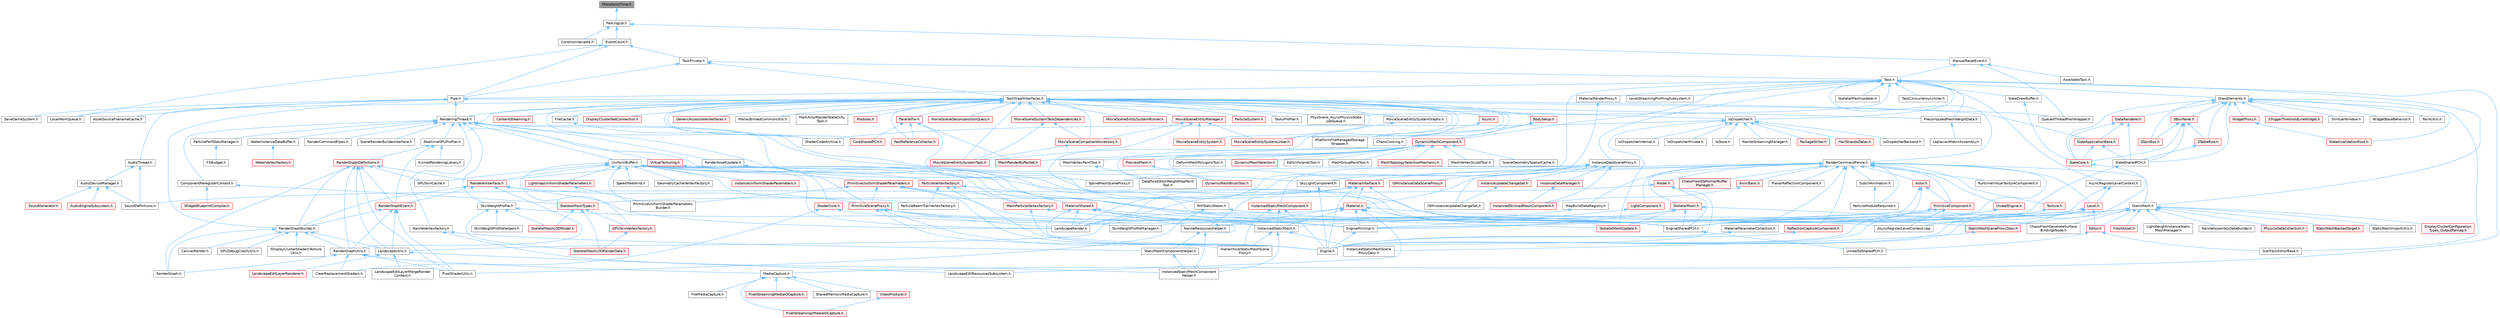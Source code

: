digraph "MonotonicTime.h"
{
 // INTERACTIVE_SVG=YES
 // LATEX_PDF_SIZE
  bgcolor="transparent";
  edge [fontname=Helvetica,fontsize=10,labelfontname=Helvetica,labelfontsize=10];
  node [fontname=Helvetica,fontsize=10,shape=box,height=0.2,width=0.4];
  Node1 [id="Node000001",label="MonotonicTime.h",height=0.2,width=0.4,color="gray40", fillcolor="grey60", style="filled", fontcolor="black",tooltip=" "];
  Node1 -> Node2 [id="edge1_Node000001_Node000002",dir="back",color="steelblue1",style="solid",tooltip=" "];
  Node2 [id="Node000002",label="ParkingLot.h",height=0.2,width=0.4,color="grey40", fillcolor="white", style="filled",URL="$da/d51/ParkingLot_8h.html",tooltip=" "];
  Node2 -> Node3 [id="edge2_Node000002_Node000003",dir="back",color="steelblue1",style="solid",tooltip=" "];
  Node3 [id="Node000003",label="ConditionVariable.h",height=0.2,width=0.4,color="grey40", fillcolor="white", style="filled",URL="$d0/dbd/ConditionVariable_8h.html",tooltip=" "];
  Node2 -> Node4 [id="edge3_Node000002_Node000004",dir="back",color="steelblue1",style="solid",tooltip=" "];
  Node4 [id="Node000004",label="EventCount.h",height=0.2,width=0.4,color="grey40", fillcolor="white", style="filled",URL="$d7/d68/EventCount_8h.html",tooltip=" "];
  Node4 -> Node5 [id="edge4_Node000004_Node000005",dir="back",color="steelblue1",style="solid",tooltip=" "];
  Node5 [id="Node000005",label="LocalWorkQueue.h",height=0.2,width=0.4,color="grey40", fillcolor="white", style="filled",URL="$d7/d67/LocalWorkQueue_8h.html",tooltip=" "];
  Node4 -> Node6 [id="edge5_Node000004_Node000006",dir="back",color="steelblue1",style="solid",tooltip=" "];
  Node6 [id="Node000006",label="Pipe.h",height=0.2,width=0.4,color="grey40", fillcolor="white", style="filled",URL="$d4/d5f/Pipe_8h.html",tooltip=" "];
  Node6 -> Node7 [id="edge6_Node000006_Node000007",dir="back",color="steelblue1",style="solid",tooltip=" "];
  Node7 [id="Node000007",label="AssetSourceFilenameCache.h",height=0.2,width=0.4,color="grey40", fillcolor="white", style="filled",URL="$dd/d16/AssetSourceFilenameCache_8h.html",tooltip=" "];
  Node6 -> Node8 [id="edge7_Node000006_Node000008",dir="back",color="steelblue1",style="solid",tooltip=" "];
  Node8 [id="Node000008",label="AudioThread.h",height=0.2,width=0.4,color="grey40", fillcolor="white", style="filled",URL="$de/de3/AudioThread_8h.html",tooltip=" "];
  Node8 -> Node9 [id="edge8_Node000008_Node000009",dir="back",color="steelblue1",style="solid",tooltip=" "];
  Node9 [id="Node000009",label="AudioDeviceManager.h",height=0.2,width=0.4,color="grey40", fillcolor="white", style="filled",URL="$d2/ded/AudioDeviceManager_8h.html",tooltip=" "];
  Node9 -> Node10 [id="edge9_Node000009_Node000010",dir="back",color="steelblue1",style="solid",tooltip=" "];
  Node10 [id="Node000010",label="AudioEngineSubsystem.h",height=0.2,width=0.4,color="red", fillcolor="#FFF0F0", style="filled",URL="$d7/d17/AudioEngineSubsystem_8h.html",tooltip=" "];
  Node9 -> Node12 [id="edge10_Node000009_Node000012",dir="back",color="steelblue1",style="solid",tooltip=" "];
  Node12 [id="Node000012",label="SoundDefinitions.h",height=0.2,width=0.4,color="grey40", fillcolor="white", style="filled",URL="$d4/da9/SoundDefinitions_8h.html",tooltip=" "];
  Node9 -> Node16 [id="edge11_Node000009_Node000016",dir="back",color="steelblue1",style="solid",tooltip=" "];
  Node16 [id="Node000016",label="SoundGenerator.h",height=0.2,width=0.4,color="red", fillcolor="#FFF0F0", style="filled",URL="$d5/d12/Source_2Runtime_2Engine_2Classes_2Sound_2SoundGenerator_8h.html",tooltip=" "];
  Node8 -> Node12 [id="edge12_Node000008_Node000012",dir="back",color="steelblue1",style="solid",tooltip=" "];
  Node6 -> Node19 [id="edge13_Node000006_Node000019",dir="back",color="steelblue1",style="solid",tooltip=" "];
  Node19 [id="Node000019",label="PhysScene_AsyncPhysicsState\lJobQueue.h",height=0.2,width=0.4,color="grey40", fillcolor="white", style="filled",URL="$d9/da4/PhysScene__AsyncPhysicsStateJobQueue_8h.html",tooltip=" "];
  Node6 -> Node20 [id="edge14_Node000006_Node000020",dir="back",color="steelblue1",style="solid",tooltip=" "];
  Node20 [id="Node000020",label="RenderGraphBuilder.h",height=0.2,width=0.4,color="grey40", fillcolor="white", style="filled",URL="$d4/d7b/RenderGraphBuilder_8h.html",tooltip=" "];
  Node20 -> Node21 [id="edge15_Node000020_Node000021",dir="back",color="steelblue1",style="solid",tooltip=" "];
  Node21 [id="Node000021",label="CanvasRender.h",height=0.2,width=0.4,color="grey40", fillcolor="white", style="filled",URL="$d8/d32/CanvasRender_8h.html",tooltip=" "];
  Node20 -> Node22 [id="edge16_Node000020_Node000022",dir="back",color="steelblue1",style="solid",tooltip=" "];
  Node22 [id="Node000022",label="GPUDebugCrashUtils.h",height=0.2,width=0.4,color="grey40", fillcolor="white", style="filled",URL="$d4/df2/GPUDebugCrashUtils_8h.html",tooltip=" "];
  Node20 -> Node23 [id="edge17_Node000020_Node000023",dir="back",color="steelblue1",style="solid",tooltip=" "];
  Node23 [id="Node000023",label="IDisplayClusterShadersTexture\lUtils.h",height=0.2,width=0.4,color="grey40", fillcolor="white", style="filled",URL="$d3/d83/IDisplayClusterShadersTextureUtils_8h.html",tooltip=" "];
  Node20 -> Node24 [id="edge18_Node000020_Node000024",dir="back",color="steelblue1",style="solid",tooltip=" "];
  Node24 [id="Node000024",label="LandscapeUtils.h",height=0.2,width=0.4,color="grey40", fillcolor="white", style="filled",URL="$d0/dc0/LandscapeUtils_8h.html",tooltip=" "];
  Node24 -> Node25 [id="edge19_Node000024_Node000025",dir="back",color="steelblue1",style="solid",tooltip=" "];
  Node25 [id="Node000025",label="LandscapeEditLayerMergeRender\lContext.h",height=0.2,width=0.4,color="grey40", fillcolor="white", style="filled",URL="$d1/d40/LandscapeEditLayerMergeRenderContext_8h.html",tooltip=" "];
  Node24 -> Node26 [id="edge20_Node000024_Node000026",dir="back",color="steelblue1",style="solid",tooltip=" "];
  Node26 [id="Node000026",label="LandscapeEditLayerRenderer.h",height=0.2,width=0.4,color="red", fillcolor="#FFF0F0", style="filled",URL="$d4/ddf/LandscapeEditLayerRenderer_8h.html",tooltip=" "];
  Node24 -> Node34 [id="edge21_Node000024_Node000034",dir="back",color="steelblue1",style="solid",tooltip=" "];
  Node34 [id="Node000034",label="LandscapeEditResourcesSubsystem.h",height=0.2,width=0.4,color="grey40", fillcolor="white", style="filled",URL="$db/d28/LandscapeEditResourcesSubsystem_8h.html",tooltip=" "];
  Node20 -> Node35 [id="edge22_Node000020_Node000035",dir="back",color="steelblue1",style="solid",tooltip=" "];
  Node35 [id="Node000035",label="RenderGraph.h",height=0.2,width=0.4,color="grey40", fillcolor="white", style="filled",URL="$d7/dd9/RenderGraph_8h.html",tooltip=" "];
  Node20 -> Node36 [id="edge23_Node000020_Node000036",dir="back",color="steelblue1",style="solid",tooltip=" "];
  Node36 [id="Node000036",label="RenderGraphUtils.h",height=0.2,width=0.4,color="grey40", fillcolor="white", style="filled",URL="$d6/d45/RenderGraphUtils_8h.html",tooltip=" "];
  Node36 -> Node37 [id="edge24_Node000036_Node000037",dir="back",color="steelblue1",style="solid",tooltip=" "];
  Node37 [id="Node000037",label="ClearReplacementShaders.h",height=0.2,width=0.4,color="grey40", fillcolor="white", style="filled",URL="$d9/d4e/ClearReplacementShaders_8h.html",tooltip=" "];
  Node36 -> Node38 [id="edge25_Node000036_Node000038",dir="back",color="steelblue1",style="solid",tooltip=" "];
  Node38 [id="Node000038",label="MediaCapture.h",height=0.2,width=0.4,color="grey40", fillcolor="white", style="filled",URL="$d2/d9c/MediaCapture_8h.html",tooltip=" "];
  Node38 -> Node39 [id="edge26_Node000038_Node000039",dir="back",color="steelblue1",style="solid",tooltip=" "];
  Node39 [id="Node000039",label="FileMediaCapture.h",height=0.2,width=0.4,color="grey40", fillcolor="white", style="filled",URL="$da/d0b/FileMediaCapture_8h.html",tooltip=" "];
  Node38 -> Node40 [id="edge27_Node000038_Node000040",dir="back",color="steelblue1",style="solid",tooltip=" "];
  Node40 [id="Node000040",label="PixelStreaming2MediaIOCapture.h",height=0.2,width=0.4,color="red", fillcolor="#FFF0F0", style="filled",URL="$d3/d67/PixelStreaming2MediaIOCapture_8h.html",tooltip=" "];
  Node38 -> Node42 [id="edge28_Node000038_Node000042",dir="back",color="steelblue1",style="solid",tooltip=" "];
  Node42 [id="Node000042",label="PixelStreamingMediaIOCapture.h",height=0.2,width=0.4,color="red", fillcolor="#FFF0F0", style="filled",URL="$df/dfa/PixelStreamingMediaIOCapture_8h.html",tooltip=" "];
  Node38 -> Node44 [id="edge29_Node000038_Node000044",dir="back",color="steelblue1",style="solid",tooltip=" "];
  Node44 [id="Node000044",label="SharedMemoryMediaCapture.h",height=0.2,width=0.4,color="grey40", fillcolor="white", style="filled",URL="$d7/d60/SharedMemoryMediaCapture_8h.html",tooltip=" "];
  Node38 -> Node45 [id="edge30_Node000038_Node000045",dir="back",color="steelblue1",style="solid",tooltip=" "];
  Node45 [id="Node000045",label="VideoProducer.h",height=0.2,width=0.4,color="red", fillcolor="#FFF0F0", style="filled",URL="$da/d79/VideoProducer_8h.html",tooltip=" "];
  Node45 -> Node40 [id="edge31_Node000045_Node000040",dir="back",color="steelblue1",style="solid",tooltip=" "];
  Node36 -> Node57 [id="edge32_Node000036_Node000057",dir="back",color="steelblue1",style="solid",tooltip=" "];
  Node57 [id="Node000057",label="PixelShaderUtils.h",height=0.2,width=0.4,color="grey40", fillcolor="white", style="filled",URL="$d1/dc7/PixelShaderUtils_8h.html",tooltip=" "];
  Node36 -> Node35 [id="edge33_Node000036_Node000035",dir="back",color="steelblue1",style="solid",tooltip=" "];
  Node6 -> Node58 [id="edge34_Node000006_Node000058",dir="back",color="steelblue1",style="solid",tooltip=" "];
  Node58 [id="Node000058",label="RenderingThread.h",height=0.2,width=0.4,color="grey40", fillcolor="white", style="filled",URL="$dc/df7/RenderingThread_8h.html",tooltip=" "];
  Node58 -> Node59 [id="edge35_Node000058_Node000059",dir="back",color="steelblue1",style="solid",tooltip=" "];
  Node59 [id="Node000059",label="ComponentReregisterContext.h",height=0.2,width=0.4,color="grey40", fillcolor="white", style="filled",URL="$de/d6e/ComponentReregisterContext_8h.html",tooltip=" "];
  Node59 -> Node60 [id="edge36_Node000059_Node000060",dir="back",color="steelblue1",style="solid",tooltip=" "];
  Node60 [id="Node000060",label="SkeletalMeshTypes.h",height=0.2,width=0.4,color="red", fillcolor="#FFF0F0", style="filled",URL="$d5/d0c/SkeletalMeshTypes_8h.html",tooltip=" "];
  Node60 -> Node61 [id="edge37_Node000060_Node000061",dir="back",color="steelblue1",style="solid",tooltip=" "];
  Node61 [id="Node000061",label="GPUSkinVertexFactory.h",height=0.2,width=0.4,color="red", fillcolor="#FFF0F0", style="filled",URL="$db/dcc/GPUSkinVertexFactory_8h.html",tooltip=" "];
  Node61 -> Node64 [id="edge38_Node000061_Node000064",dir="back",color="steelblue1",style="solid",tooltip=" "];
  Node64 [id="Node000064",label="SkeletalMeshLODRenderData.h",height=0.2,width=0.4,color="red", fillcolor="#FFF0F0", style="filled",URL="$d0/d5a/SkeletalMeshLODRenderData_8h.html",tooltip=" "];
  Node60 -> Node79 [id="edge39_Node000060_Node000079",dir="back",color="steelblue1",style="solid",tooltip=" "];
  Node79 [id="Node000079",label="SkeletalMeshLODModel.h",height=0.2,width=0.4,color="red", fillcolor="#FFF0F0", style="filled",URL="$d2/d34/SkeletalMeshLODModel_8h.html",tooltip=" "];
  Node60 -> Node64 [id="edge40_Node000060_Node000064",dir="back",color="steelblue1",style="solid",tooltip=" "];
  Node59 -> Node102 [id="edge41_Node000059_Node000102",dir="back",color="steelblue1",style="solid",tooltip=" "];
  Node102 [id="Node000102",label="WidgetBlueprintCompiler.h",height=0.2,width=0.4,color="red", fillcolor="#FFF0F0", style="filled",URL="$d9/d6b/WidgetBlueprintCompiler_8h.html",tooltip=" "];
  Node58 -> Node105 [id="edge42_Node000058_Node000105",dir="back",color="steelblue1",style="solid",tooltip=" "];
  Node105 [id="Node000105",label="EngineSharedPCH.h",height=0.2,width=0.4,color="grey40", fillcolor="white", style="filled",URL="$dc/dbb/EngineSharedPCH_8h.html",tooltip=" "];
  Node105 -> Node106 [id="edge43_Node000105_Node000106",dir="back",color="steelblue1",style="solid",tooltip=" "];
  Node106 [id="Node000106",label="UnrealEdSharedPCH.h",height=0.2,width=0.4,color="grey40", fillcolor="white", style="filled",URL="$d1/de6/UnrealEdSharedPCH_8h.html",tooltip=" "];
  Node58 -> Node107 [id="edge44_Node000058_Node000107",dir="back",color="steelblue1",style="solid",tooltip=" "];
  Node107 [id="Node000107",label="InstancedStaticMesh.h",height=0.2,width=0.4,color="grey40", fillcolor="white", style="filled",URL="$dd/d89/InstancedStaticMesh_8h.html",tooltip=" "];
  Node107 -> Node108 [id="edge45_Node000107_Node000108",dir="back",color="steelblue1",style="solid",tooltip=" "];
  Node108 [id="Node000108",label="HierarchicalStaticMeshScene\lProxy.h",height=0.2,width=0.4,color="grey40", fillcolor="white", style="filled",URL="$d3/d4d/HierarchicalStaticMeshSceneProxy_8h.html",tooltip=" "];
  Node107 -> Node86 [id="edge46_Node000107_Node000086",dir="back",color="steelblue1",style="solid",tooltip=" "];
  Node86 [id="Node000086",label="InstancedStaticMeshComponent\lHelper.h",height=0.2,width=0.4,color="grey40", fillcolor="white", style="filled",URL="$dc/dc7/InstancedStaticMeshComponentHelper_8h.html",tooltip=" "];
  Node107 -> Node91 [id="edge47_Node000107_Node000091",dir="back",color="steelblue1",style="solid",tooltip=" "];
  Node91 [id="Node000091",label="InstancedStaticMeshScene\lProxyDesc.h",height=0.2,width=0.4,color="grey40", fillcolor="white", style="filled",URL="$db/dcf/InstancedStaticMeshSceneProxyDesc_8h.html",tooltip=" "];
  Node58 -> Node109 [id="edge48_Node000058_Node000109",dir="back",color="steelblue1",style="solid",tooltip=" "];
  Node109 [id="Node000109",label="NaniteVertexFactory.h",height=0.2,width=0.4,color="grey40", fillcolor="white", style="filled",URL="$dd/df7/NaniteVertexFactory_8h.html",tooltip=" "];
  Node109 -> Node86 [id="edge49_Node000109_Node000086",dir="back",color="steelblue1",style="solid",tooltip=" "];
  Node109 -> Node87 [id="edge50_Node000109_Node000087",dir="back",color="steelblue1",style="solid",tooltip=" "];
  Node87 [id="Node000087",label="StaticMeshComponentHelper.h",height=0.2,width=0.4,color="grey40", fillcolor="white", style="filled",URL="$dc/dc1/StaticMeshComponentHelper_8h.html",tooltip=" "];
  Node87 -> Node86 [id="edge51_Node000087_Node000086",dir="back",color="steelblue1",style="solid",tooltip=" "];
  Node58 -> Node110 [id="edge52_Node000058_Node000110",dir="back",color="steelblue1",style="solid",tooltip=" "];
  Node110 [id="Node000110",label="ParticlePerfStatsManager.h",height=0.2,width=0.4,color="grey40", fillcolor="white", style="filled",URL="$dd/db3/ParticlePerfStatsManager_8h.html",tooltip=" "];
  Node110 -> Node111 [id="edge53_Node000110_Node000111",dir="back",color="steelblue1",style="solid",tooltip=" "];
  Node111 [id="Node000111",label="FXBudget.h",height=0.2,width=0.4,color="grey40", fillcolor="white", style="filled",URL="$dc/d8d/FXBudget_8h.html",tooltip=" "];
  Node58 -> Node112 [id="edge54_Node000058_Node000112",dir="back",color="steelblue1",style="solid",tooltip=" "];
  Node112 [id="Node000112",label="RealtimeGPUProfiler.h",height=0.2,width=0.4,color="grey40", fillcolor="white", style="filled",URL="$d7/def/RealtimeGPUProfiler_8h.html",tooltip=" "];
  Node112 -> Node113 [id="edge55_Node000112_Node000113",dir="back",color="steelblue1",style="solid",tooltip=" "];
  Node113 [id="Node000113",label="KismetRenderingLibrary.h",height=0.2,width=0.4,color="grey40", fillcolor="white", style="filled",URL="$dc/d9a/KismetRenderingLibrary_8h.html",tooltip=" "];
  Node112 -> Node114 [id="edge56_Node000112_Node000114",dir="back",color="steelblue1",style="solid",tooltip=" "];
  Node114 [id="Node000114",label="RenderGraphDefinitions.h",height=0.2,width=0.4,color="red", fillcolor="#FFF0F0", style="filled",URL="$df/d67/RenderGraphDefinitions_8h.html",tooltip=" "];
  Node114 -> Node116 [id="edge57_Node000114_Node000116",dir="back",color="steelblue1",style="solid",tooltip=" "];
  Node116 [id="Node000116",label="GPUSkinCache.h",height=0.2,width=0.4,color="grey40", fillcolor="white", style="filled",URL="$d0/d2d/GPUSkinCache_8h.html",tooltip=" "];
  Node114 -> Node24 [id="edge58_Node000114_Node000024",dir="back",color="steelblue1",style="solid",tooltip=" "];
  Node114 -> Node57 [id="edge59_Node000114_Node000057",dir="back",color="steelblue1",style="solid",tooltip=" "];
  Node114 -> Node35 [id="edge60_Node000114_Node000035",dir="back",color="steelblue1",style="solid",tooltip=" "];
  Node114 -> Node20 [id="edge61_Node000114_Node000020",dir="back",color="steelblue1",style="solid",tooltip=" "];
  Node114 -> Node122 [id="edge62_Node000114_Node000122",dir="back",color="steelblue1",style="solid",tooltip=" "];
  Node122 [id="Node000122",label="RenderGraphEvent.h",height=0.2,width=0.4,color="red", fillcolor="#FFF0F0", style="filled",URL="$db/dbb/RenderGraphEvent_8h.html",tooltip=" "];
  Node122 -> Node24 [id="edge63_Node000122_Node000024",dir="back",color="steelblue1",style="solid",tooltip=" "];
  Node122 -> Node57 [id="edge64_Node000122_Node000057",dir="back",color="steelblue1",style="solid",tooltip=" "];
  Node122 -> Node20 [id="edge65_Node000122_Node000020",dir="back",color="steelblue1",style="solid",tooltip=" "];
  Node122 -> Node36 [id="edge66_Node000122_Node000036",dir="back",color="steelblue1",style="solid",tooltip=" "];
  Node114 -> Node36 [id="edge67_Node000114_Node000036",dir="back",color="steelblue1",style="solid",tooltip=" "];
  Node114 -> Node157 [id="edge68_Node000114_Node000157",dir="back",color="steelblue1",style="solid",tooltip=" "];
  Node157 [id="Node000157",label="RendererInterface.h",height=0.2,width=0.4,color="red", fillcolor="#FFF0F0", style="filled",URL="$d1/db7/RendererInterface_8h.html",tooltip=" "];
  Node157 -> Node159 [id="edge69_Node000157_Node000159",dir="back",color="steelblue1",style="solid",tooltip=" "];
  Node159 [id="Node000159",label="LandscapeRender.h",height=0.2,width=0.4,color="grey40", fillcolor="white", style="filled",URL="$df/d67/LandscapeRender_8h.html",tooltip=" "];
  Node157 -> Node286 [id="edge70_Node000157_Node000286",dir="back",color="steelblue1",style="solid",tooltip=" "];
  Node286 [id="Node000286",label="PrimitiveSceneProxy.h",height=0.2,width=0.4,color="red", fillcolor="#FFF0F0", style="filled",URL="$dc/d1e/PrimitiveSceneProxy_8h.html",tooltip=" "];
  Node286 -> Node184 [id="edge71_Node000286_Node000184",dir="back",color="steelblue1",style="solid",tooltip=" "];
  Node184 [id="Node000184",label="Engine.h",height=0.2,width=0.4,color="grey40", fillcolor="white", style="filled",URL="$d1/d34/Public_2Engine_8h.html",tooltip=" "];
  Node286 -> Node185 [id="edge72_Node000286_Node000185",dir="back",color="steelblue1",style="solid",tooltip=" "];
  Node185 [id="Node000185",label="EngineMinimal.h",height=0.2,width=0.4,color="grey40", fillcolor="white", style="filled",URL="$d0/d2c/EngineMinimal_8h.html",tooltip=" "];
  Node185 -> Node184 [id="edge73_Node000185_Node000184",dir="back",color="steelblue1",style="solid",tooltip=" "];
  Node286 -> Node105 [id="edge74_Node000286_Node000105",dir="back",color="steelblue1",style="solid",tooltip=" "];
  Node286 -> Node108 [id="edge75_Node000286_Node000108",dir="back",color="steelblue1",style="solid",tooltip=" "];
  Node286 -> Node159 [id="edge76_Node000286_Node000159",dir="back",color="steelblue1",style="solid",tooltip=" "];
  Node157 -> Node20 [id="edge77_Node000157_Node000020",dir="back",color="steelblue1",style="solid",tooltip=" "];
  Node157 -> Node122 [id="edge78_Node000157_Node000122",dir="back",color="steelblue1",style="solid",tooltip=" "];
  Node157 -> Node36 [id="edge79_Node000157_Node000036",dir="back",color="steelblue1",style="solid",tooltip=" "];
  Node112 -> Node122 [id="edge80_Node000112_Node000122",dir="back",color="steelblue1",style="solid",tooltip=" "];
  Node58 -> Node377 [id="edge81_Node000058_Node000377",dir="back",color="steelblue1",style="solid",tooltip=" "];
  Node377 [id="Node000377",label="RenderAssetUpdate.h",height=0.2,width=0.4,color="grey40", fillcolor="white", style="filled",URL="$df/da4/RenderAssetUpdate_8h.html",tooltip=" "];
  Node377 -> Node77 [id="edge82_Node000377_Node000077",dir="back",color="steelblue1",style="solid",tooltip=" "];
  Node77 [id="Node000077",label="SkeletalMeshUpdate.h",height=0.2,width=0.4,color="red", fillcolor="#FFF0F0", style="filled",URL="$df/d79/SkeletalMeshUpdate_8h.html",tooltip=" "];
  Node58 -> Node378 [id="edge83_Node000058_Node000378",dir="back",color="steelblue1",style="solid",tooltip=" "];
  Node378 [id="Node000378",label="RenderCommandPipes.h",height=0.2,width=0.4,color="grey40", fillcolor="white", style="filled",URL="$dc/d3f/RenderCommandPipes_8h.html",tooltip=" "];
  Node58 -> Node379 [id="edge84_Node000058_Node000379",dir="back",color="steelblue1",style="solid",tooltip=" "];
  Node379 [id="Node000379",label="SceneRenderBuilderInterface.h",height=0.2,width=0.4,color="grey40", fillcolor="white", style="filled",URL="$d9/de2/SceneRenderBuilderInterface_8h.html",tooltip=" "];
  Node58 -> Node78 [id="edge85_Node000058_Node000078",dir="back",color="steelblue1",style="solid",tooltip=" "];
  Node78 [id="Node000078",label="SkinWeightProfile.h",height=0.2,width=0.4,color="grey40", fillcolor="white", style="filled",URL="$d9/d1f/SkinWeightProfile_8h.html",tooltip=" "];
  Node78 -> Node79 [id="edge86_Node000078_Node000079",dir="back",color="steelblue1",style="solid",tooltip=" "];
  Node78 -> Node64 [id="edge87_Node000078_Node000064",dir="back",color="steelblue1",style="solid",tooltip=" "];
  Node78 -> Node81 [id="edge88_Node000078_Node000081",dir="back",color="steelblue1",style="solid",tooltip=" "];
  Node81 [id="Node000081",label="SkinWeightProfileHelpers.h",height=0.2,width=0.4,color="grey40", fillcolor="white", style="filled",URL="$d4/d53/SkinWeightProfileHelpers_8h.html",tooltip=" "];
  Node78 -> Node82 [id="edge89_Node000078_Node000082",dir="back",color="steelblue1",style="solid",tooltip=" "];
  Node82 [id="Node000082",label="SkinWeightProfileManager.h",height=0.2,width=0.4,color="grey40", fillcolor="white", style="filled",URL="$d4/d83/SkinWeightProfileManager_8h.html",tooltip=" "];
  Node58 -> Node380 [id="edge90_Node000058_Node000380",dir="back",color="steelblue1",style="solid",tooltip=" "];
  Node380 [id="Node000380",label="SkyLightComponent.h",height=0.2,width=0.4,color="grey40", fillcolor="white", style="filled",URL="$d2/de1/SkyLightComponent_8h.html",tooltip=" "];
  Node380 -> Node184 [id="edge91_Node000380_Node000184",dir="back",color="steelblue1",style="solid",tooltip=" "];
  Node58 -> Node88 [id="edge92_Node000058_Node000088",dir="back",color="steelblue1",style="solid",tooltip=" "];
  Node88 [id="Node000088",label="SplineMeshSceneProxy.h",height=0.2,width=0.4,color="grey40", fillcolor="white", style="filled",URL="$dd/dcb/SplineMeshSceneProxy_8h.html",tooltip=" "];
  Node58 -> Node381 [id="edge93_Node000058_Node000381",dir="back",color="steelblue1",style="solid",tooltip=" "];
  Node381 [id="Node000381",label="UniformBuffer.h",height=0.2,width=0.4,color="grey40", fillcolor="white", style="filled",URL="$de/d78/UniformBuffer_8h.html",tooltip=" "];
  Node381 -> Node105 [id="edge94_Node000381_Node000105",dir="back",color="steelblue1",style="solid",tooltip=" "];
  Node381 -> Node116 [id="edge95_Node000381_Node000116",dir="back",color="steelblue1",style="solid",tooltip=" "];
  Node381 -> Node61 [id="edge96_Node000381_Node000061",dir="back",color="steelblue1",style="solid",tooltip=" "];
  Node381 -> Node382 [id="edge97_Node000381_Node000382",dir="back",color="steelblue1",style="solid",tooltip=" "];
  Node382 [id="Node000382",label="GeometryCacheVertexFactory.h",height=0.2,width=0.4,color="grey40", fillcolor="white", style="filled",URL="$d2/d40/GeometryCacheVertexFactory_8h.html",tooltip=" "];
  Node381 -> Node383 [id="edge98_Node000381_Node000383",dir="back",color="steelblue1",style="solid",tooltip=" "];
  Node383 [id="Node000383",label="InstanceUniformShaderParameters.h",height=0.2,width=0.4,color="red", fillcolor="#FFF0F0", style="filled",URL="$dc/df6/InstanceUniformShaderParameters_8h.html",tooltip=" "];
  Node381 -> Node159 [id="edge99_Node000381_Node000159",dir="back",color="steelblue1",style="solid",tooltip=" "];
  Node381 -> Node385 [id="edge100_Node000381_Node000385",dir="back",color="steelblue1",style="solid",tooltip=" "];
  Node385 [id="Node000385",label="LightmapUniformShaderParameters.h",height=0.2,width=0.4,color="red", fillcolor="#FFF0F0", style="filled",URL="$d0/d17/LightmapUniformShaderParameters_8h.html",tooltip=" "];
  Node385 -> Node386 [id="edge101_Node000385_Node000386",dir="back",color="steelblue1",style="solid",tooltip=" "];
  Node386 [id="Node000386",label="PrimitiveUniformShaderParameters\lBuilder.h",height=0.2,width=0.4,color="grey40", fillcolor="white", style="filled",URL="$dd/d96/PrimitiveUniformShaderParametersBuilder_8h.html",tooltip=" "];
  Node381 -> Node387 [id="edge102_Node000381_Node000387",dir="back",color="steelblue1",style="solid",tooltip=" "];
  Node387 [id="Node000387",label="MaterialShared.h",height=0.2,width=0.4,color="red", fillcolor="#FFF0F0", style="filled",URL="$d7/d0b/MaterialShared_8h.html",tooltip=" "];
  Node387 -> Node184 [id="edge103_Node000387_Node000184",dir="back",color="steelblue1",style="solid",tooltip=" "];
  Node387 -> Node185 [id="edge104_Node000387_Node000185",dir="back",color="steelblue1",style="solid",tooltip=" "];
  Node387 -> Node105 [id="edge105_Node000387_Node000105",dir="back",color="steelblue1",style="solid",tooltip=" "];
  Node387 -> Node107 [id="edge106_Node000387_Node000107",dir="back",color="steelblue1",style="solid",tooltip=" "];
  Node387 -> Node159 [id="edge107_Node000387_Node000159",dir="back",color="steelblue1",style="solid",tooltip=" "];
  Node387 -> Node85 [id="edge108_Node000387_Node000085",dir="back",color="steelblue1",style="solid",tooltip=" "];
  Node85 [id="Node000085",label="NaniteResourcesHelper.h",height=0.2,width=0.4,color="grey40", fillcolor="white", style="filled",URL="$dc/d48/NaniteResourcesHelper_8h.html",tooltip=" "];
  Node85 -> Node86 [id="edge109_Node000085_Node000086",dir="back",color="steelblue1",style="solid",tooltip=" "];
  Node85 -> Node85 [id="edge110_Node000085_Node000085",dir="back",color="steelblue1",style="solid",tooltip=" "];
  Node85 -> Node87 [id="edge111_Node000085_Node000087",dir="back",color="steelblue1",style="solid",tooltip=" "];
  Node381 -> Node191 [id="edge112_Node000381_Node000191",dir="back",color="steelblue1",style="solid",tooltip=" "];
  Node191 [id="Node000191",label="MeshParticleVertexFactory.h",height=0.2,width=0.4,color="red", fillcolor="#FFF0F0", style="filled",URL="$d5/d83/MeshParticleVertexFactory_8h.html",tooltip=" "];
  Node191 -> Node184 [id="edge113_Node000191_Node000184",dir="back",color="steelblue1",style="solid",tooltip=" "];
  Node191 -> Node185 [id="edge114_Node000191_Node000185",dir="back",color="steelblue1",style="solid",tooltip=" "];
  Node381 -> Node395 [id="edge115_Node000381_Node000395",dir="back",color="steelblue1",style="solid",tooltip=" "];
  Node395 [id="Node000395",label="ParticleBeamTrailVertexFactory.h",height=0.2,width=0.4,color="grey40", fillcolor="white", style="filled",URL="$d1/d6b/ParticleBeamTrailVertexFactory_8h.html",tooltip=" "];
  Node381 -> Node396 [id="edge116_Node000381_Node000396",dir="back",color="steelblue1",style="solid",tooltip=" "];
  Node396 [id="Node000396",label="ParticleVertexFactory.h",height=0.2,width=0.4,color="red", fillcolor="#FFF0F0", style="filled",URL="$dc/de2/ParticleVertexFactory_8h.html",tooltip=" "];
  Node396 -> Node184 [id="edge117_Node000396_Node000184",dir="back",color="steelblue1",style="solid",tooltip=" "];
  Node396 -> Node185 [id="edge118_Node000396_Node000185",dir="back",color="steelblue1",style="solid",tooltip=" "];
  Node396 -> Node191 [id="edge119_Node000396_Node000191",dir="back",color="steelblue1",style="solid",tooltip=" "];
  Node396 -> Node395 [id="edge120_Node000396_Node000395",dir="back",color="steelblue1",style="solid",tooltip=" "];
  Node381 -> Node286 [id="edge121_Node000381_Node000286",dir="back",color="steelblue1",style="solid",tooltip=" "];
  Node381 -> Node518 [id="edge122_Node000381_Node000518",dir="back",color="steelblue1",style="solid",tooltip=" "];
  Node518 [id="Node000518",label="PrimitiveUniformShaderParameters.h",height=0.2,width=0.4,color="red", fillcolor="#FFF0F0", style="filled",URL="$d9/d46/PrimitiveUniformShaderParameters_8h.html",tooltip=" "];
  Node518 -> Node184 [id="edge123_Node000518_Node000184",dir="back",color="steelblue1",style="solid",tooltip=" "];
  Node518 -> Node185 [id="edge124_Node000518_Node000185",dir="back",color="steelblue1",style="solid",tooltip=" "];
  Node518 -> Node105 [id="edge125_Node000518_Node000105",dir="back",color="steelblue1",style="solid",tooltip=" "];
  Node518 -> Node286 [id="edge126_Node000518_Node000286",dir="back",color="steelblue1",style="solid",tooltip=" "];
  Node518 -> Node386 [id="edge127_Node000518_Node000386",dir="back",color="steelblue1",style="solid",tooltip=" "];
  Node381 -> Node386 [id="edge128_Node000381_Node000386",dir="back",color="steelblue1",style="solid",tooltip=" "];
  Node381 -> Node157 [id="edge129_Node000381_Node000157",dir="back",color="steelblue1",style="solid",tooltip=" "];
  Node381 -> Node519 [id="edge130_Node000381_Node000519",dir="back",color="steelblue1",style="solid",tooltip=" "];
  Node519 [id="Node000519",label="ShaderCore.h",height=0.2,width=0.4,color="red", fillcolor="#FFF0F0", style="filled",URL="$d2/dc9/ShaderCore_8h.html",tooltip=" "];
  Node519 -> Node37 [id="edge131_Node000519_Node000037",dir="back",color="steelblue1",style="solid",tooltip=" "];
  Node519 -> Node105 [id="edge132_Node000519_Node000105",dir="back",color="steelblue1",style="solid",tooltip=" "];
  Node381 -> Node740 [id="edge133_Node000381_Node000740",dir="back",color="steelblue1",style="solid",tooltip=" "];
  Node740 [id="Node000740",label="SpeedTreeWind.h",height=0.2,width=0.4,color="grey40", fillcolor="white", style="filled",URL="$d3/d40/SpeedTreeWind_8h.html",tooltip=" "];
  Node58 -> Node741 [id="edge134_Node000058_Node000741",dir="back",color="steelblue1",style="solid",tooltip=" "];
  Node741 [id="Node000741",label="WaterInstanceDataBuffer.h",height=0.2,width=0.4,color="grey40", fillcolor="white", style="filled",URL="$d5/d79/WaterInstanceDataBuffer_8h.html",tooltip=" "];
  Node741 -> Node732 [id="edge135_Node000741_Node000732",dir="back",color="steelblue1",style="solid",tooltip=" "];
  Node732 [id="Node000732",label="WaterVertexFactory.h",height=0.2,width=0.4,color="red", fillcolor="#FFF0F0", style="filled",URL="$da/da0/WaterVertexFactory_8h.html",tooltip=" "];
  Node6 -> Node742 [id="edge136_Node000006_Node000742",dir="back",color="steelblue1",style="solid",tooltip=" "];
  Node742 [id="Node000742",label="SaveGameSystem.h",height=0.2,width=0.4,color="grey40", fillcolor="white", style="filled",URL="$d7/d1f/SaveGameSystem_8h.html",tooltip=" "];
  Node4 -> Node743 [id="edge137_Node000004_Node000743",dir="back",color="steelblue1",style="solid",tooltip=" "];
  Node743 [id="Node000743",label="TaskPrivate.h",height=0.2,width=0.4,color="grey40", fillcolor="white", style="filled",URL="$d0/d89/TaskPrivate_8h.html",tooltip=" "];
  Node743 -> Node6 [id="edge138_Node000743_Node000006",dir="back",color="steelblue1",style="solid",tooltip=" "];
  Node743 -> Node744 [id="edge139_Node000743_Node000744",dir="back",color="steelblue1",style="solid",tooltip=" "];
  Node744 [id="Node000744",label="Task.h",height=0.2,width=0.4,color="grey40", fillcolor="white", style="filled",URL="$db/d0e/Tasks_2Task_8h.html",tooltip=" "];
  Node744 -> Node745 [id="edge140_Node000744_Node000745",dir="back",color="steelblue1",style="solid",tooltip=" "];
  Node745 [id="Node000745",label="AsyncRegisterLevelContext.h",height=0.2,width=0.4,color="grey40", fillcolor="white", style="filled",URL="$dd/d0c/AsyncRegisterLevelContext_8h.html",tooltip=" "];
  Node745 -> Node746 [id="edge141_Node000745_Node000746",dir="back",color="steelblue1",style="solid",tooltip=" "];
  Node746 [id="Node000746",label="AsyncRegisterLevelContext.cpp",height=0.2,width=0.4,color="grey40", fillcolor="white", style="filled",URL="$da/df8/AsyncRegisterLevelContext_8cpp.html",tooltip=" "];
  Node745 -> Node747 [id="edge142_Node000745_Node000747",dir="back",color="steelblue1",style="solid",tooltip=" "];
  Node747 [id="Node000747",label="Level.h",height=0.2,width=0.4,color="red", fillcolor="#FFF0F0", style="filled",URL="$d9/da2/Level_8h.html",tooltip=" "];
  Node747 -> Node746 [id="edge143_Node000747_Node000746",dir="back",color="steelblue1",style="solid",tooltip=" "];
  Node747 -> Node748 [id="edge144_Node000747_Node000748",dir="back",color="steelblue1",style="solid",tooltip=" "];
  Node748 [id="Node000748",label="Editor.h",height=0.2,width=0.4,color="red", fillcolor="#FFF0F0", style="filled",URL="$de/d6e/Editor_8h.html",tooltip=" "];
  Node748 -> Node891 [id="edge145_Node000748_Node000891",dir="back",color="steelblue1",style="solid",tooltip=" "];
  Node891 [id="Node000891",label="SubTrackEditorBase.h",height=0.2,width=0.4,color="grey40", fillcolor="white", style="filled",URL="$db/d33/SubTrackEditorBase_8h.html",tooltip=" "];
  Node748 -> Node106 [id="edge146_Node000748_Node000106",dir="back",color="steelblue1",style="solid",tooltip=" "];
  Node747 -> Node184 [id="edge147_Node000747_Node000184",dir="back",color="steelblue1",style="solid",tooltip=" "];
  Node747 -> Node105 [id="edge148_Node000747_Node000105",dir="back",color="steelblue1",style="solid",tooltip=" "];
  Node744 -> Node963 [id="edge149_Node000744_Node000963",dir="back",color="steelblue1",style="solid",tooltip=" "];
  Node963 [id="Node000963",label="DrawElements.h",height=0.2,width=0.4,color="grey40", fillcolor="white", style="filled",URL="$d8/d4c/DrawElements_8h.html",tooltip=" "];
  Node963 -> Node964 [id="edge150_Node000963_Node000964",dir="back",color="steelblue1",style="solid",tooltip=" "];
  Node964 [id="Node000964",label="PaintUtils.h",height=0.2,width=0.4,color="grey40", fillcolor="white", style="filled",URL="$d9/da6/PaintUtils_8h.html",tooltip=" "];
  Node963 -> Node965 [id="edge151_Node000963_Node000965",dir="back",color="steelblue1",style="solid",tooltip=" "];
  Node965 [id="Node000965",label="SBoxPanel.h",height=0.2,width=0.4,color="red", fillcolor="#FFF0F0", style="filled",URL="$d8/de6/SBoxPanel_8h.html",tooltip=" "];
  Node965 -> Node1114 [id="edge152_Node000965_Node001114",dir="back",color="steelblue1",style="solid",tooltip=" "];
  Node1114 [id="Node001114",label="SSpinBox.h",height=0.2,width=0.4,color="red", fillcolor="#FFF0F0", style="filled",URL="$d5/da5/SSpinBox_8h.html",tooltip=" "];
  Node965 -> Node1116 [id="edge153_Node000965_Node001116",dir="back",color="steelblue1",style="solid",tooltip=" "];
  Node1116 [id="Node001116",label="STableRow.h",height=0.2,width=0.4,color="red", fillcolor="#FFF0F0", style="filled",URL="$d8/d43/STableRow_8h.html",tooltip=" "];
  Node1116 -> Node1060 [id="edge154_Node001116_Node001060",dir="back",color="steelblue1",style="solid",tooltip=" "];
  Node1060 [id="Node001060",label="SlateSharedPCH.h",height=0.2,width=0.4,color="grey40", fillcolor="white", style="filled",URL="$d1/dfc/SlateSharedPCH_8h.html",tooltip=" "];
  Node1060 -> Node105 [id="edge155_Node001060_Node000105",dir="back",color="steelblue1",style="solid",tooltip=" "];
  Node965 -> Node1056 [id="edge156_Node000965_Node001056",dir="back",color="steelblue1",style="solid",tooltip=" "];
  Node1056 [id="Node001056",label="SlateCore.h",height=0.2,width=0.4,color="red", fillcolor="#FFF0F0", style="filled",URL="$dc/d03/SlateCore_8h.html",tooltip=" "];
  Node1056 -> Node184 [id="edge157_Node001056_Node000184",dir="back",color="steelblue1",style="solid",tooltip=" "];
  Node965 -> Node1060 [id="edge158_Node000965_Node001060",dir="back",color="steelblue1",style="solid",tooltip=" "];
  Node963 -> Node1114 [id="edge159_Node000963_Node001114",dir="back",color="steelblue1",style="solid",tooltip=" "];
  Node963 -> Node1116 [id="edge160_Node000963_Node001116",dir="back",color="steelblue1",style="solid",tooltip=" "];
  Node963 -> Node1358 [id="edge161_Node000963_Node001358",dir="back",color="steelblue1",style="solid",tooltip=" "];
  Node1358 [id="Node001358",label="STriggerThresholdLineWidget.h",height=0.2,width=0.4,color="red", fillcolor="#FFF0F0", style="filled",URL="$da/d0d/STriggerThresholdLineWidget_8h.html",tooltip=" "];
  Node963 -> Node1332 [id="edge162_Node000963_Node001332",dir="back",color="steelblue1",style="solid",tooltip=" "];
  Node1332 [id="Node001332",label="SVirtualWindow.h",height=0.2,width=0.4,color="grey40", fillcolor="white", style="filled",URL="$d3/dd3/SVirtualWindow_8h.html",tooltip=" "];
  Node963 -> Node1056 [id="edge163_Node000963_Node001056",dir="back",color="steelblue1",style="solid",tooltip=" "];
  Node963 -> Node1359 [id="edge164_Node000963_Node001359",dir="back",color="steelblue1",style="solid",tooltip=" "];
  Node1359 [id="Node001359",label="SlateInvalidationRoot.h",height=0.2,width=0.4,color="red", fillcolor="#FFF0F0", style="filled",URL="$d6/dc6/SlateInvalidationRoot_8h.html",tooltip=" "];
  Node963 -> Node1361 [id="edge165_Node000963_Node001361",dir="back",color="steelblue1",style="solid",tooltip=" "];
  Node1361 [id="Node001361",label="SlateRenderer.h",height=0.2,width=0.4,color="red", fillcolor="#FFF0F0", style="filled",URL="$d7/d93/SlateRenderer_8h.html",tooltip=" "];
  Node1361 -> Node1363 [id="edge166_Node001361_Node001363",dir="back",color="steelblue1",style="solid",tooltip=" "];
  Node1363 [id="Node001363",label="SlateApplicationBase.h",height=0.2,width=0.4,color="red", fillcolor="#FFF0F0", style="filled",URL="$d2/dfe/SlateApplicationBase_8h.html",tooltip=" "];
  Node1363 -> Node1056 [id="edge167_Node001363_Node001056",dir="back",color="steelblue1",style="solid",tooltip=" "];
  Node1363 -> Node1060 [id="edge168_Node001363_Node001060",dir="back",color="steelblue1",style="solid",tooltip=" "];
  Node1361 -> Node1056 [id="edge169_Node001361_Node001056",dir="back",color="steelblue1",style="solid",tooltip=" "];
  Node1361 -> Node1060 [id="edge170_Node001361_Node001060",dir="back",color="steelblue1",style="solid",tooltip=" "];
  Node963 -> Node1060 [id="edge171_Node000963_Node001060",dir="back",color="steelblue1",style="solid",tooltip=" "];
  Node963 -> Node891 [id="edge172_Node000963_Node000891",dir="back",color="steelblue1",style="solid",tooltip=" "];
  Node963 -> Node1364 [id="edge173_Node000963_Node001364",dir="back",color="steelblue1",style="solid",tooltip=" "];
  Node1364 [id="Node001364",label="WidgetBaseBehavior.h",height=0.2,width=0.4,color="grey40", fillcolor="white", style="filled",URL="$dd/d18/WidgetBaseBehavior_8h.html",tooltip=" "];
  Node963 -> Node1365 [id="edge174_Node000963_Node001365",dir="back",color="steelblue1",style="solid",tooltip=" "];
  Node1365 [id="Node001365",label="WidgetProxy.h",height=0.2,width=0.4,color="red", fillcolor="#FFF0F0", style="filled",URL="$d0/d03/WidgetProxy_8h.html",tooltip=" "];
  Node1365 -> Node1359 [id="edge175_Node001365_Node001359",dir="back",color="steelblue1",style="solid",tooltip=" "];
  Node744 -> Node201 [id="edge176_Node000744_Node000201",dir="back",color="steelblue1",style="solid",tooltip=" "];
  Node201 [id="Node000201",label="DynamicMeshComponent.h",height=0.2,width=0.4,color="red", fillcolor="#FFF0F0", style="filled",URL="$d8/d66/DynamicMeshComponent_8h.html",tooltip=" "];
  Node201 -> Node202 [id="edge177_Node000201_Node000202",dir="back",color="steelblue1",style="solid",tooltip=" "];
  Node202 [id="Node000202",label="DataflowEditorWeightMapPaint\lTool.h",height=0.2,width=0.4,color="grey40", fillcolor="white", style="filled",URL="$db/d46/DataflowEditorWeightMapPaintTool_8h.html",tooltip=" "];
  Node201 -> Node203 [id="edge178_Node000201_Node000203",dir="back",color="steelblue1",style="solid",tooltip=" "];
  Node203 [id="Node000203",label="DeformMeshPolygonsTool.h",height=0.2,width=0.4,color="grey40", fillcolor="white", style="filled",URL="$db/d72/DeformMeshPolygonsTool_8h.html",tooltip=" "];
  Node201 -> Node205 [id="edge179_Node000201_Node000205",dir="back",color="steelblue1",style="solid",tooltip=" "];
  Node205 [id="Node000205",label="DynamicMeshBrushTool.h",height=0.2,width=0.4,color="red", fillcolor="#FFF0F0", style="filled",URL="$da/d04/DynamicMeshBrushTool_8h.html",tooltip=" "];
  Node201 -> Node209 [id="edge180_Node000201_Node000209",dir="back",color="steelblue1",style="solid",tooltip=" "];
  Node209 [id="Node000209",label="DynamicMeshSelector.h",height=0.2,width=0.4,color="red", fillcolor="#FFF0F0", style="filled",URL="$dc/d01/DynamicMeshSelector_8h.html",tooltip=" "];
  Node201 -> Node211 [id="edge181_Node000201_Node000211",dir="back",color="steelblue1",style="solid",tooltip=" "];
  Node211 [id="Node000211",label="EditUVIslandsTool.h",height=0.2,width=0.4,color="grey40", fillcolor="white", style="filled",URL="$d0/de4/EditUVIslandsTool_8h.html",tooltip=" "];
  Node201 -> Node212 [id="edge182_Node000201_Node000212",dir="back",color="steelblue1",style="solid",tooltip=" "];
  Node212 [id="Node000212",label="MeshGroupPaintTool.h",height=0.2,width=0.4,color="grey40", fillcolor="white", style="filled",URL="$dd/d04/MeshGroupPaintTool_8h.html",tooltip=" "];
  Node201 -> Node213 [id="edge183_Node000201_Node000213",dir="back",color="steelblue1",style="solid",tooltip=" "];
  Node213 [id="Node000213",label="MeshRenderBufferSet.h",height=0.2,width=0.4,color="red", fillcolor="#FFF0F0", style="filled",URL="$de/dc2/MeshRenderBufferSet_8h.html",tooltip=" "];
  Node201 -> Node215 [id="edge184_Node000201_Node000215",dir="back",color="steelblue1",style="solid",tooltip=" "];
  Node215 [id="Node000215",label="MeshTopologySelectionMechanic.h",height=0.2,width=0.4,color="red", fillcolor="#FFF0F0", style="filled",URL="$d5/d15/MeshTopologySelectionMechanic_8h.html",tooltip=" "];
  Node201 -> Node218 [id="edge185_Node000201_Node000218",dir="back",color="steelblue1",style="solid",tooltip=" "];
  Node218 [id="Node000218",label="MeshVertexPaintTool.h",height=0.2,width=0.4,color="grey40", fillcolor="white", style="filled",URL="$db/d74/MeshVertexPaintTool_8h.html",tooltip=" "];
  Node218 -> Node202 [id="edge186_Node000218_Node000202",dir="back",color="steelblue1",style="solid",tooltip=" "];
  Node201 -> Node219 [id="edge187_Node000201_Node000219",dir="back",color="steelblue1",style="solid",tooltip=" "];
  Node219 [id="Node000219",label="MeshVertexSculptTool.h",height=0.2,width=0.4,color="grey40", fillcolor="white", style="filled",URL="$dc/da6/MeshVertexSculptTool_8h.html",tooltip=" "];
  Node201 -> Node220 [id="edge188_Node000201_Node000220",dir="back",color="steelblue1",style="solid",tooltip=" "];
  Node220 [id="Node000220",label="PreviewMesh.h",height=0.2,width=0.4,color="red", fillcolor="#FFF0F0", style="filled",URL="$d6/d30/PreviewMesh_8h.html",tooltip=" "];
  Node220 -> Node205 [id="edge189_Node000220_Node000205",dir="back",color="steelblue1",style="solid",tooltip=" "];
  Node201 -> Node272 [id="edge190_Node000201_Node000272",dir="back",color="steelblue1",style="solid",tooltip=" "];
  Node272 [id="Node000272",label="SceneGeometrySpatialCache.h",height=0.2,width=0.4,color="grey40", fillcolor="white", style="filled",URL="$d6/d6f/SceneGeometrySpatialCache_8h.html",tooltip=" "];
  Node744 -> Node1658 [id="edge191_Node000744_Node001658",dir="back",color="steelblue1",style="solid",tooltip=" "];
  Node1658 [id="Node001658",label="InstanceDataSceneProxy.h",height=0.2,width=0.4,color="grey40", fillcolor="white", style="filled",URL="$d1/d2b/InstanceDataSceneProxy_8h.html",tooltip=" "];
  Node1658 -> Node1659 [id="edge192_Node001658_Node001659",dir="back",color="steelblue1",style="solid",tooltip=" "];
  Node1659 [id="Node001659",label="ISMInstanceDataSceneProxy.h",height=0.2,width=0.4,color="red", fillcolor="#FFF0F0", style="filled",URL="$db/d3e/ISMInstanceDataSceneProxy_8h.html",tooltip=" "];
  Node1658 -> Node1661 [id="edge193_Node001658_Node001661",dir="back",color="steelblue1",style="solid",tooltip=" "];
  Node1661 [id="Node001661",label="ISMInstanceUpdateChangeSet.h",height=0.2,width=0.4,color="grey40", fillcolor="white", style="filled",URL="$d1/d6c/ISMInstanceUpdateChangeSet_8h.html",tooltip=" "];
  Node1658 -> Node1662 [id="edge194_Node001658_Node001662",dir="back",color="steelblue1",style="solid",tooltip=" "];
  Node1662 [id="Node001662",label="InstanceDataManager.h",height=0.2,width=0.4,color="red", fillcolor="#FFF0F0", style="filled",URL="$d5/d7d/InstanceDataManager_8h.html",tooltip=" "];
  Node1662 -> Node300 [id="edge195_Node001662_Node000300",dir="back",color="steelblue1",style="solid",tooltip=" "];
  Node300 [id="Node000300",label="InstancedSkinnedMeshComponent.h",height=0.2,width=0.4,color="red", fillcolor="#FFF0F0", style="filled",URL="$d7/da7/InstancedSkinnedMeshComponent_8h.html",tooltip=" "];
  Node1658 -> Node1663 [id="edge196_Node001658_Node001663",dir="back",color="steelblue1",style="solid",tooltip=" "];
  Node1663 [id="Node001663",label="InstanceUpdateChangeSet.h",height=0.2,width=0.4,color="red", fillcolor="#FFF0F0", style="filled",URL="$d8/d09/InstanceUpdateChangeSet_8h.html",tooltip=" "];
  Node1663 -> Node1661 [id="edge197_Node001663_Node001661",dir="back",color="steelblue1",style="solid",tooltip=" "];
  Node1658 -> Node300 [id="edge198_Node001658_Node000300",dir="back",color="steelblue1",style="solid",tooltip=" "];
  Node1658 -> Node275 [id="edge199_Node001658_Node000275",dir="back",color="steelblue1",style="solid",tooltip=" "];
  Node275 [id="Node000275",label="InstancedStaticMeshComponent.h",height=0.2,width=0.4,color="red", fillcolor="#FFF0F0", style="filled",URL="$d8/d5d/InstancedStaticMeshComponent_8h.html",tooltip=" "];
  Node275 -> Node184 [id="edge200_Node000275_Node000184",dir="back",color="steelblue1",style="solid",tooltip=" "];
  Node275 -> Node108 [id="edge201_Node000275_Node000108",dir="back",color="steelblue1",style="solid",tooltip=" "];
  Node275 -> Node107 [id="edge202_Node000275_Node000107",dir="back",color="steelblue1",style="solid",tooltip=" "];
  Node1658 -> Node88 [id="edge203_Node001658_Node000088",dir="back",color="steelblue1",style="solid",tooltip=" "];
  Node744 -> Node1664 [id="edge204_Node000744_Node001664",dir="back",color="steelblue1",style="solid",tooltip=" "];
  Node1664 [id="Node001664",label="IoDispatcher.h",height=0.2,width=0.4,color="grey40", fillcolor="white", style="filled",URL="$d8/d3c/IoDispatcher_8h.html",tooltip=" "];
  Node1664 -> Node129 [id="edge205_Node001664_Node000129",dir="back",color="steelblue1",style="solid",tooltip=" "];
  Node129 [id="Node000129",label="HairStrandsDatas.h",height=0.2,width=0.4,color="red", fillcolor="#FFF0F0", style="filled",URL="$d6/daf/HairStrandsDatas_8h.html",tooltip=" "];
  Node1664 -> Node1665 [id="edge206_Node001664_Node001665",dir="back",color="steelblue1",style="solid",tooltip=" "];
  Node1665 [id="Node001665",label="IoDispatcherBackend.h",height=0.2,width=0.4,color="grey40", fillcolor="white", style="filled",URL="$d3/df3/IoDispatcherBackend_8h.html",tooltip=" "];
  Node1664 -> Node1666 [id="edge207_Node001664_Node001666",dir="back",color="steelblue1",style="solid",tooltip=" "];
  Node1666 [id="Node001666",label="IoDispatcherInternal.h",height=0.2,width=0.4,color="grey40", fillcolor="white", style="filled",URL="$da/dee/IoDispatcherInternal_8h.html",tooltip=" "];
  Node1664 -> Node1667 [id="edge208_Node001664_Node001667",dir="back",color="steelblue1",style="solid",tooltip=" "];
  Node1667 [id="Node001667",label="IoDispatcherPrivate.h",height=0.2,width=0.4,color="grey40", fillcolor="white", style="filled",URL="$d3/dea/IoDispatcherPrivate_8h.html",tooltip=" "];
  Node1664 -> Node1668 [id="edge209_Node001664_Node001668",dir="back",color="steelblue1",style="solid",tooltip=" "];
  Node1668 [id="Node001668",label="IoStore.h",height=0.2,width=0.4,color="grey40", fillcolor="white", style="filled",URL="$d5/d52/IoStore_8h.html",tooltip=" "];
  Node1664 -> Node89 [id="edge210_Node001664_Node000089",dir="back",color="steelblue1",style="solid",tooltip=" "];
  Node89 [id="Node000089",label="NaniteStreamingManager.h",height=0.2,width=0.4,color="grey40", fillcolor="white", style="filled",URL="$d2/d3f/NaniteStreamingManager_8h.html",tooltip=" "];
  Node1664 -> Node1669 [id="edge211_Node001664_Node001669",dir="back",color="steelblue1",style="solid",tooltip=" "];
  Node1669 [id="Node001669",label="PackageWriter.h",height=0.2,width=0.4,color="red", fillcolor="#FFF0F0", style="filled",URL="$d4/d04/PackageWriter_8h.html",tooltip=" "];
  Node1664 -> Node723 [id="edge212_Node001664_Node000723",dir="back",color="steelblue1",style="solid",tooltip=" "];
  Node723 [id="Node000723",label="ShaderCodeArchive.h",height=0.2,width=0.4,color="grey40", fillcolor="white", style="filled",URL="$d4/dfd/ShaderCodeArchive_8h.html",tooltip=" "];
  Node1664 -> Node77 [id="edge213_Node001664_Node000077",dir="back",color="steelblue1",style="solid",tooltip=" "];
  Node744 -> Node159 [id="edge214_Node000744_Node000159",dir="back",color="steelblue1",style="solid",tooltip=" "];
  Node744 -> Node1675 [id="edge215_Node000744_Node001675",dir="back",color="steelblue1",style="solid",tooltip=" "];
  Node1675 [id="Node001675",label="LevelStreamingProfilingSubsystem.h",height=0.2,width=0.4,color="grey40", fillcolor="white", style="filled",URL="$de/d7f/LevelStreamingProfilingSubsystem_8h.html",tooltip=" "];
  Node744 -> Node1676 [id="edge216_Node000744_Node001676",dir="back",color="steelblue1",style="solid",tooltip=" "];
  Node1676 [id="Node001676",label="MaterialRenderProxy.h",height=0.2,width=0.4,color="grey40", fillcolor="white", style="filled",URL="$da/daa/MaterialRenderProxy_8h.html",tooltip=" "];
  Node1676 -> Node159 [id="edge217_Node001676_Node000159",dir="back",color="steelblue1",style="solid",tooltip=" "];
  Node744 -> Node38 [id="edge218_Node000744_Node000038",dir="back",color="steelblue1",style="solid",tooltip=" "];
  Node744 -> Node19 [id="edge219_Node000744_Node000019",dir="back",color="steelblue1",style="solid",tooltip=" "];
  Node744 -> Node6 [id="edge220_Node000744_Node000006",dir="back",color="steelblue1",style="solid",tooltip=" "];
  Node744 -> Node1677 [id="edge221_Node000744_Node001677",dir="back",color="steelblue1",style="solid",tooltip=" "];
  Node1677 [id="Node001677",label="PrecomputedMeshWeightData.h",height=0.2,width=0.4,color="grey40", fillcolor="white", style="filled",URL="$d7/def/PrecomputedMeshWeightData_8h.html",tooltip=" "];
  Node1677 -> Node1678 [id="edge222_Node001677_Node001678",dir="back",color="steelblue1",style="solid",tooltip=" "];
  Node1678 [id="Node001678",label="LaplacianMatrixAssembly.h",height=0.2,width=0.4,color="grey40", fillcolor="white", style="filled",URL="$d4/dff/LaplacianMatrixAssembly_8h.html",tooltip=" "];
  Node744 -> Node1679 [id="edge223_Node000744_Node001679",dir="back",color="steelblue1",style="solid",tooltip=" "];
  Node1679 [id="Node001679",label="RenderCommandFence.h",height=0.2,width=0.4,color="grey40", fillcolor="white", style="filled",URL="$da/dcd/RenderCommandFence_8h.html",tooltip=" "];
  Node1679 -> Node1680 [id="edge224_Node001679_Node001680",dir="back",color="steelblue1",style="solid",tooltip=" "];
  Node1680 [id="Node001680",label="Actor.h",height=0.2,width=0.4,color="red", fillcolor="#FFF0F0", style="filled",URL="$d0/d43/Actor_8h.html",tooltip=" "];
  Node1680 -> Node185 [id="edge225_Node001680_Node000185",dir="back",color="steelblue1",style="solid",tooltip=" "];
  Node1680 -> Node105 [id="edge226_Node001680_Node000105",dir="back",color="steelblue1",style="solid",tooltip=" "];
  Node1680 -> Node1786 [id="edge227_Node001680_Node001786",dir="back",color="steelblue1",style="solid",tooltip=" "];
  Node1786 [id="Node001786",label="PrimitiveComponent.h",height=0.2,width=0.4,color="red", fillcolor="#FFF0F0", style="filled",URL="$df/d9f/PrimitiveComponent_8h.html",tooltip=" "];
  Node1786 -> Node746 [id="edge228_Node001786_Node000746",dir="back",color="steelblue1",style="solid",tooltip=" "];
  Node1786 -> Node185 [id="edge229_Node001786_Node000185",dir="back",color="steelblue1",style="solid",tooltip=" "];
  Node1786 -> Node105 [id="edge230_Node001786_Node000105",dir="back",color="steelblue1",style="solid",tooltip=" "];
  Node1679 -> Node2701 [id="edge231_Node001679_Node002701",dir="back",color="steelblue1",style="solid",tooltip=" "];
  Node2701 [id="Node002701",label="AnimBank.h",height=0.2,width=0.4,color="red", fillcolor="#FFF0F0", style="filled",URL="$d6/dc9/AnimBank_8h.html",tooltip=" "];
  Node2701 -> Node300 [id="edge232_Node002701_Node000300",dir="back",color="steelblue1",style="solid",tooltip=" "];
  Node1679 -> Node2702 [id="edge233_Node001679_Node002702",dir="back",color="steelblue1",style="solid",tooltip=" "];
  Node2702 [id="Node002702",label="ChaosFleshDeformerBuffer\lManager.h",height=0.2,width=0.4,color="red", fillcolor="#FFF0F0", style="filled",URL="$d4/d92/ChaosFleshDeformerBufferManager_8h.html",tooltip=" "];
  Node1679 -> Node105 [id="edge234_Node001679_Node000105",dir="back",color="steelblue1",style="solid",tooltip=" "];
  Node1679 -> Node747 [id="edge235_Node001679_Node000747",dir="back",color="steelblue1",style="solid",tooltip=" "];
  Node1679 -> Node2703 [id="edge236_Node001679_Node002703",dir="back",color="steelblue1",style="solid",tooltip=" "];
  Node2703 [id="Node002703",label="LightComponent.h",height=0.2,width=0.4,color="red", fillcolor="#FFF0F0", style="filled",URL="$da/dcc/LightComponent_8h.html",tooltip=" "];
  Node2703 -> Node185 [id="edge237_Node002703_Node000185",dir="back",color="steelblue1",style="solid",tooltip=" "];
  Node1679 -> Node189 [id="edge238_Node001679_Node000189",dir="back",color="steelblue1",style="solid",tooltip=" "];
  Node189 [id="Node000189",label="MapBuildDataRegistry.h",height=0.2,width=0.4,color="grey40", fillcolor="white", style="filled",URL="$df/dac/MapBuildDataRegistry_8h.html",tooltip=" "];
  Node189 -> Node159 [id="edge239_Node000189_Node000159",dir="back",color="steelblue1",style="solid",tooltip=" "];
  Node1679 -> Node681 [id="edge240_Node001679_Node000681",dir="back",color="steelblue1",style="solid",tooltip=" "];
  Node681 [id="Node000681",label="Material.h",height=0.2,width=0.4,color="red", fillcolor="#FFF0F0", style="filled",URL="$df/d12/Material_8h.html",tooltip=" "];
  Node681 -> Node185 [id="edge241_Node000681_Node000185",dir="back",color="steelblue1",style="solid",tooltip=" "];
  Node681 -> Node105 [id="edge242_Node000681_Node000105",dir="back",color="steelblue1",style="solid",tooltip=" "];
  Node681 -> Node107 [id="edge243_Node000681_Node000107",dir="back",color="steelblue1",style="solid",tooltip=" "];
  Node681 -> Node34 [id="edge244_Node000681_Node000034",dir="back",color="steelblue1",style="solid",tooltip=" "];
  Node681 -> Node24 [id="edge245_Node000681_Node000024",dir="back",color="steelblue1",style="solid",tooltip=" "];
  Node681 -> Node85 [id="edge246_Node000681_Node000085",dir="back",color="steelblue1",style="solid",tooltip=" "];
  Node681 -> Node90 [id="edge247_Node000681_Node000090",dir="back",color="steelblue1",style="solid",tooltip=" "];
  Node90 [id="Node000090",label="StaticMeshSceneProxyDesc.h",height=0.2,width=0.4,color="red", fillcolor="#FFF0F0", style="filled",URL="$d0/d31/StaticMeshSceneProxyDesc_8h.html",tooltip=" "];
  Node90 -> Node91 [id="edge248_Node000090_Node000091",dir="back",color="steelblue1",style="solid",tooltip=" "];
  Node1679 -> Node661 [id="edge249_Node001679_Node000661",dir="back",color="steelblue1",style="solid",tooltip=" "];
  Node661 [id="Node000661",label="MaterialInterface.h",height=0.2,width=0.4,color="red", fillcolor="#FFF0F0", style="filled",URL="$de/daa/MaterialInterface_8h.html",tooltip=" "];
  Node661 -> Node184 [id="edge250_Node000661_Node000184",dir="back",color="steelblue1",style="solid",tooltip=" "];
  Node661 -> Node105 [id="edge251_Node000661_Node000105",dir="back",color="steelblue1",style="solid",tooltip=" "];
  Node661 -> Node159 [id="edge252_Node000661_Node000159",dir="back",color="steelblue1",style="solid",tooltip=" "];
  Node661 -> Node681 [id="edge253_Node000661_Node000681",dir="back",color="steelblue1",style="solid",tooltip=" "];
  Node661 -> Node85 [id="edge254_Node000661_Node000085",dir="back",color="steelblue1",style="solid",tooltip=" "];
  Node661 -> Node60 [id="edge255_Node000661_Node000060",dir="back",color="steelblue1",style="solid",tooltip=" "];
  Node1679 -> Node2709 [id="edge256_Node001679_Node002709",dir="back",color="steelblue1",style="solid",tooltip=" "];
  Node2709 [id="Node002709",label="MaterialParameterCollection.h",height=0.2,width=0.4,color="grey40", fillcolor="white", style="filled",URL="$dc/dc0/MaterialParameterCollection_8h.html",tooltip=" "];
  Node2709 -> Node184 [id="edge257_Node002709_Node000184",dir="back",color="steelblue1",style="solid",tooltip=" "];
  Node1679 -> Node281 [id="edge258_Node001679_Node000281",dir="back",color="steelblue1",style="solid",tooltip=" "];
  Node281 [id="Node000281",label="Model.h",height=0.2,width=0.4,color="red", fillcolor="#FFF0F0", style="filled",URL="$dd/d63/Public_2Model_8h.html",tooltip=" "];
  Node281 -> Node184 [id="edge259_Node000281_Node000184",dir="back",color="steelblue1",style="solid",tooltip=" "];
  Node281 -> Node105 [id="edge260_Node000281_Node000105",dir="back",color="steelblue1",style="solid",tooltip=" "];
  Node281 -> Node12 [id="edge261_Node000281_Node000012",dir="back",color="steelblue1",style="solid",tooltip=" "];
  Node1679 -> Node404 [id="edge262_Node001679_Node000404",dir="back",color="steelblue1",style="solid",tooltip=" "];
  Node404 [id="Node000404",label="ParticleModuleRequired.h",height=0.2,width=0.4,color="grey40", fillcolor="white", style="filled",URL="$dd/d80/ParticleModuleRequired_8h.html",tooltip=" "];
  Node1679 -> Node338 [id="edge263_Node001679_Node000338",dir="back",color="steelblue1",style="solid",tooltip=" "];
  Node338 [id="Node000338",label="PlanarReflectionComponent.h",height=0.2,width=0.4,color="grey40", fillcolor="white", style="filled",URL="$db/d56/PlanarReflectionComponent_8h.html",tooltip=" "];
  Node1679 -> Node1786 [id="edge264_Node001679_Node001786",dir="back",color="steelblue1",style="solid",tooltip=" "];
  Node1679 -> Node2710 [id="edge265_Node001679_Node002710",dir="back",color="steelblue1",style="solid",tooltip=" "];
  Node2710 [id="Node002710",label="ReflectionCaptureComponent.h",height=0.2,width=0.4,color="red", fillcolor="#FFF0F0", style="filled",URL="$da/d9c/ReflectionCaptureComponent_8h.html",tooltip=" "];
  Node2710 -> Node184 [id="edge266_Node002710_Node000184",dir="back",color="steelblue1",style="solid",tooltip=" "];
  Node1679 -> Node2714 [id="edge267_Node001679_Node002714",dir="back",color="steelblue1",style="solid",tooltip=" "];
  Node2714 [id="Node002714",label="RuntimeVirtualTextureComponent.h",height=0.2,width=0.4,color="grey40", fillcolor="white", style="filled",URL="$d7/dcf/RuntimeVirtualTextureComponent_8h.html",tooltip=" "];
  Node1679 -> Node2715 [id="edge268_Node001679_Node002715",dir="back",color="steelblue1",style="solid",tooltip=" "];
  Node2715 [id="Node002715",label="SkeletalMesh.h",height=0.2,width=0.4,color="red", fillcolor="#FFF0F0", style="filled",URL="$d6/de7/SkeletalMesh_8h.html",tooltip=" "];
  Node2715 -> Node2716 [id="edge269_Node002715_Node002716",dir="back",color="steelblue1",style="solid",tooltip=" "];
  Node2716 [id="Node002716",label="ChaosFleshGenerateSurface\lBindingsNode.h",height=0.2,width=0.4,color="grey40", fillcolor="white", style="filled",URL="$db/dca/ChaosFleshGenerateSurfaceBindingsNode_8h.html",tooltip=" "];
  Node2715 -> Node185 [id="edge270_Node002715_Node000185",dir="back",color="steelblue1",style="solid",tooltip=" "];
  Node2715 -> Node105 [id="edge271_Node002715_Node000105",dir="back",color="steelblue1",style="solid",tooltip=" "];
  Node2715 -> Node77 [id="edge272_Node002715_Node000077",dir="back",color="steelblue1",style="solid",tooltip=" "];
  Node2715 -> Node82 [id="edge273_Node002715_Node000082",dir="back",color="steelblue1",style="solid",tooltip=" "];
  Node1679 -> Node380 [id="edge274_Node001679_Node000380",dir="back",color="steelblue1",style="solid",tooltip=" "];
  Node1679 -> Node2720 [id="edge275_Node001679_Node002720",dir="back",color="steelblue1",style="solid",tooltip=" "];
  Node2720 [id="Node002720",label="StaticMesh.h",height=0.2,width=0.4,color="grey40", fillcolor="white", style="filled",URL="$dc/d8f/StaticMesh_8h.html",tooltip=" "];
  Node2720 -> Node2716 [id="edge276_Node002720_Node002716",dir="back",color="steelblue1",style="solid",tooltip=" "];
  Node2720 -> Node2721 [id="edge277_Node002720_Node002721",dir="back",color="steelblue1",style="solid",tooltip=" "];
  Node2721 [id="Node002721",label="DisplayClusterConfiguration\lTypes_OutputRemap.h",height=0.2,width=0.4,color="red", fillcolor="#FFF0F0", style="filled",URL="$d9/d4f/DisplayClusterConfigurationTypes__OutputRemap_8h.html",tooltip=" "];
  Node2720 -> Node748 [id="edge278_Node002720_Node000748",dir="back",color="steelblue1",style="solid",tooltip=" "];
  Node2720 -> Node185 [id="edge279_Node002720_Node000185",dir="back",color="steelblue1",style="solid",tooltip=" "];
  Node2720 -> Node105 [id="edge280_Node002720_Node000105",dir="back",color="steelblue1",style="solid",tooltip=" "];
  Node2720 -> Node2724 [id="edge281_Node002720_Node002724",dir="back",color="steelblue1",style="solid",tooltip=" "];
  Node2724 [id="Node002724",label="FleshAsset.h",height=0.2,width=0.4,color="red", fillcolor="#FFF0F0", style="filled",URL="$d7/d5c/FleshAsset_8h.html",tooltip=" "];
  Node2720 -> Node107 [id="edge282_Node002720_Node000107",dir="back",color="steelblue1",style="solid",tooltip=" "];
  Node2720 -> Node2184 [id="edge283_Node002720_Node002184",dir="back",color="steelblue1",style="solid",tooltip=" "];
  Node2184 [id="Node002184",label="LightWeightInstanceStatic\lMeshManager.h",height=0.2,width=0.4,color="grey40", fillcolor="white", style="filled",URL="$d4/d75/LightWeightInstanceStaticMeshManager_8h.html",tooltip=" "];
  Node2720 -> Node2727 [id="edge284_Node002720_Node002727",dir="back",color="steelblue1",style="solid",tooltip=" "];
  Node2727 [id="Node002727",label="NaniteAssemblyDataBuilder.h",height=0.2,width=0.4,color="grey40", fillcolor="white", style="filled",URL="$d4/d5c/NaniteAssemblyDataBuilder_8h.html",tooltip=" "];
  Node2720 -> Node85 [id="edge285_Node002720_Node000085",dir="back",color="steelblue1",style="solid",tooltip=" "];
  Node2720 -> Node2728 [id="edge286_Node002720_Node002728",dir="back",color="steelblue1",style="solid",tooltip=" "];
  Node2728 [id="Node002728",label="PhysicsDataCollection.h",height=0.2,width=0.4,color="red", fillcolor="#FFF0F0", style="filled",URL="$d0/de2/PhysicsDataCollection_8h.html",tooltip=" "];
  Node2720 -> Node2729 [id="edge287_Node002720_Node002729",dir="back",color="steelblue1",style="solid",tooltip=" "];
  Node2729 [id="Node002729",label="StaticMeshBackedTarget.h",height=0.2,width=0.4,color="red", fillcolor="#FFF0F0", style="filled",URL="$db/d72/StaticMeshBackedTarget_8h.html",tooltip=" "];
  Node2720 -> Node2730 [id="edge288_Node002720_Node002730",dir="back",color="steelblue1",style="solid",tooltip=" "];
  Node2730 [id="Node002730",label="StaticMeshImportUtils.h",height=0.2,width=0.4,color="grey40", fillcolor="white", style="filled",URL="$df/db9/StaticMeshImportUtils_8h.html",tooltip=" "];
  Node2720 -> Node90 [id="edge289_Node002720_Node000090",dir="back",color="steelblue1",style="solid",tooltip=" "];
  Node1679 -> Node2731 [id="edge290_Node001679_Node002731",dir="back",color="steelblue1",style="solid",tooltip=" "];
  Node2731 [id="Node002731",label="SubUVAnimation.h",height=0.2,width=0.4,color="grey40", fillcolor="white", style="filled",URL="$de/de5/SubUVAnimation_8h.html",tooltip=" "];
  Node2731 -> Node404 [id="edge291_Node002731_Node000404",dir="back",color="steelblue1",style="solid",tooltip=" "];
  Node1679 -> Node2732 [id="edge292_Node001679_Node002732",dir="back",color="steelblue1",style="solid",tooltip=" "];
  Node2732 [id="Node002732",label="Texture.h",height=0.2,width=0.4,color="red", fillcolor="#FFF0F0", style="filled",URL="$d9/dbf/Texture_8h.html",tooltip=" "];
  Node2732 -> Node184 [id="edge293_Node002732_Node000184",dir="back",color="steelblue1",style="solid",tooltip=" "];
  Node2732 -> Node105 [id="edge294_Node002732_Node000105",dir="back",color="steelblue1",style="solid",tooltip=" "];
  Node1679 -> Node2589 [id="edge295_Node001679_Node002589",dir="back",color="steelblue1",style="solid",tooltip=" "];
  Node2589 [id="Node002589",label="UnrealEngine.h",height=0.2,width=0.4,color="red", fillcolor="#FFF0F0", style="filled",URL="$d1/d4b/UnrealEngine_8h.html",tooltip=" "];
  Node2589 -> Node184 [id="edge296_Node002589_Node000184",dir="back",color="steelblue1",style="solid",tooltip=" "];
  Node2589 -> Node105 [id="edge297_Node002589_Node000105",dir="back",color="steelblue1",style="solid",tooltip=" "];
  Node744 -> Node2786 [id="edge298_Node000744_Node002786",dir="back",color="steelblue1",style="solid",tooltip=" "];
  Node2786 [id="Node002786",label="SkeletalMeshUpdater.h",height=0.2,width=0.4,color="grey40", fillcolor="white", style="filled",URL="$d6/d74/SkeletalMeshUpdater_8h.html",tooltip=" "];
  Node744 -> Node2787 [id="edge299_Node000744_Node002787",dir="back",color="steelblue1",style="solid",tooltip=" "];
  Node2787 [id="Node002787",label="SlateDrawBuffer.h",height=0.2,width=0.4,color="grey40", fillcolor="white", style="filled",URL="$de/d81/SlateDrawBuffer_8h.html",tooltip=" "];
  Node2787 -> Node1056 [id="edge300_Node002787_Node001056",dir="back",color="steelblue1",style="solid",tooltip=" "];
  Node744 -> Node2720 [id="edge301_Node000744_Node002720",dir="back",color="steelblue1",style="solid",tooltip=" "];
  Node744 -> Node2788 [id="edge302_Node000744_Node002788",dir="back",color="steelblue1",style="solid",tooltip=" "];
  Node2788 [id="Node002788",label="TaskConcurrencyLimiter.h",height=0.2,width=0.4,color="grey40", fillcolor="white", style="filled",URL="$d9/dda/TaskConcurrencyLimiter_8h.html",tooltip=" "];
  Node743 -> Node2789 [id="edge303_Node000743_Node002789",dir="back",color="steelblue1",style="solid",tooltip=" "];
  Node2789 [id="Node002789",label="TaskGraphInterfaces.h",height=0.2,width=0.4,color="grey40", fillcolor="white", style="filled",URL="$d2/d4c/TaskGraphInterfaces_8h.html",tooltip=" "];
  Node2789 -> Node2790 [id="edge304_Node002789_Node002790",dir="back",color="steelblue1",style="solid",tooltip=" "];
  Node2790 [id="Node002790",label="Async.h",height=0.2,width=0.4,color="red", fillcolor="#FFF0F0", style="filled",URL="$d7/ddf/Async_8h.html",tooltip=" "];
  Node2790 -> Node2794 [id="edge305_Node002790_Node002794",dir="back",color="steelblue1",style="solid",tooltip=" "];
  Node2794 [id="Node002794",label="IPlatformFileManagedStorage\lWrapper.h",height=0.2,width=0.4,color="grey40", fillcolor="white", style="filled",URL="$db/d2e/IPlatformFileManagedStorageWrapper_8h.html",tooltip=" "];
  Node2789 -> Node1773 [id="edge306_Node002789_Node001773",dir="back",color="steelblue1",style="solid",tooltip=" "];
  Node1773 [id="Node001773",label="BodySetup.h",height=0.2,width=0.4,color="red", fillcolor="#FFF0F0", style="filled",URL="$d8/d7b/BodySetup_8h.html",tooltip=" "];
  Node1773 -> Node1774 [id="edge307_Node001773_Node001774",dir="back",color="steelblue1",style="solid",tooltip=" "];
  Node1774 [id="Node001774",label="ChaosCooking.h",height=0.2,width=0.4,color="grey40", fillcolor="white", style="filled",URL="$de/d88/ChaosCooking_8h.html",tooltip=" "];
  Node1773 -> Node201 [id="edge308_Node001773_Node000201",dir="back",color="steelblue1",style="solid",tooltip=" "];
  Node2789 -> Node1774 [id="edge309_Node002789_Node001774",dir="back",color="steelblue1",style="solid",tooltip=" "];
  Node2789 -> Node2868 [id="edge310_Node002789_Node002868",dir="back",color="steelblue1",style="solid",tooltip=" "];
  Node2868 [id="Node002868",label="ContentStreaming.h",height=0.2,width=0.4,color="red", fillcolor="#FFF0F0", style="filled",URL="$dd/d05/ContentStreaming_8h.html",tooltip=" "];
  Node2789 -> Node2904 [id="edge311_Node002789_Node002904",dir="back",color="steelblue1",style="solid",tooltip=" "];
  Node2904 [id="Node002904",label="CoreSharedPCH.h",height=0.2,width=0.4,color="red", fillcolor="#FFF0F0", style="filled",URL="$d8/de5/CoreSharedPCH_8h.html",tooltip=" "];
  Node2789 -> Node2233 [id="edge312_Node002789_Node002233",dir="back",color="steelblue1",style="solid",tooltip=" "];
  Node2233 [id="Node002233",label="DisplayClusterNetConnection.h",height=0.2,width=0.4,color="red", fillcolor="#FFF0F0", style="filled",URL="$d0/df0/DisplayClusterNetConnection_8h.html",tooltip=" "];
  Node2789 -> Node2906 [id="edge313_Node002789_Node002906",dir="back",color="steelblue1",style="solid",tooltip=" "];
  Node2906 [id="Node002906",label="FastReferenceCollector.h",height=0.2,width=0.4,color="red", fillcolor="#FFF0F0", style="filled",URL="$dd/d44/FastReferenceCollector_8h.html",tooltip=" "];
  Node2789 -> Node2909 [id="edge314_Node002789_Node002909",dir="back",color="steelblue1",style="solid",tooltip=" "];
  Node2909 [id="Node002909",label="FileCache.h",height=0.2,width=0.4,color="grey40", fillcolor="white", style="filled",URL="$da/d07/FileCache_8h.html",tooltip=" "];
  Node2909 -> Node723 [id="edge315_Node002909_Node000723",dir="back",color="steelblue1",style="solid",tooltip=" "];
  Node2789 -> Node2910 [id="edge316_Node002789_Node002910",dir="back",color="steelblue1",style="solid",tooltip=" "];
  Node2910 [id="Node002910",label="GenericAccessibleInterfaces.h",height=0.2,width=0.4,color="red", fillcolor="#FFF0F0", style="filled",URL="$d9/dbb/GenericAccessibleInterfaces_8h.html",tooltip=" "];
  Node2789 -> Node2794 [id="edge317_Node002789_Node002794",dir="back",color="steelblue1",style="solid",tooltip=" "];
  Node2789 -> Node1664 [id="edge318_Node002789_Node001664",dir="back",color="steelblue1",style="solid",tooltip=" "];
  Node2789 -> Node5 [id="edge319_Node002789_Node000005",dir="back",color="steelblue1",style="solid",tooltip=" "];
  Node2789 -> Node2916 [id="edge320_Node002789_Node002916",dir="back",color="steelblue1",style="solid",tooltip=" "];
  Node2916 [id="Node002916",label="MallocBinnedCommonUtils.h",height=0.2,width=0.4,color="grey40", fillcolor="white", style="filled",URL="$dc/ded/MallocBinnedCommonUtils_8h.html",tooltip=" "];
  Node2789 -> Node2917 [id="edge321_Node002789_Node002917",dir="back",color="steelblue1",style="solid",tooltip=" "];
  Node2917 [id="Node002917",label="MarkActorRenderStateDirty\lTask.h",height=0.2,width=0.4,color="grey40", fillcolor="white", style="filled",URL="$d0/d61/MarkActorRenderStateDirtyTask_8h.html",tooltip=" "];
  Node2789 -> Node661 [id="edge322_Node002789_Node000661",dir="back",color="steelblue1",style="solid",tooltip=" "];
  Node2789 -> Node2918 [id="edge323_Node002789_Node002918",dir="back",color="steelblue1",style="solid",tooltip=" "];
  Node2918 [id="Node002918",label="Modules.h",height=0.2,width=0.4,color="red", fillcolor="#FFF0F0", style="filled",URL="$dd/dc2/Modules_8h.html",tooltip=" "];
  Node2789 -> Node2920 [id="edge324_Node002789_Node002920",dir="back",color="steelblue1",style="solid",tooltip=" "];
  Node2920 [id="Node002920",label="MovieSceneComponentAccessors.h",height=0.2,width=0.4,color="red", fillcolor="#FFF0F0", style="filled",URL="$db/d67/MovieSceneComponentAccessors_8h.html",tooltip=" "];
  Node2920 -> Node2922 [id="edge325_Node002920_Node002922",dir="back",color="steelblue1",style="solid",tooltip=" "];
  Node2922 [id="Node002922",label="MovieSceneEntitySystemTask.h",height=0.2,width=0.4,color="red", fillcolor="#FFF0F0", style="filled",URL="$d5/dcb/MovieSceneEntitySystemTask_8h.html",tooltip=" "];
  Node2789 -> Node2943 [id="edge326_Node002789_Node002943",dir="back",color="steelblue1",style="solid",tooltip=" "];
  Node2943 [id="Node002943",label="MovieSceneDecompositionQuery.h",height=0.2,width=0.4,color="red", fillcolor="#FFF0F0", style="filled",URL="$dd/d7c/MovieSceneDecompositionQuery_8h.html",tooltip=" "];
  Node2789 -> Node2947 [id="edge327_Node002789_Node002947",dir="back",color="steelblue1",style="solid",tooltip=" "];
  Node2947 [id="Node002947",label="MovieSceneEntityManager.h",height=0.2,width=0.4,color="red", fillcolor="#FFF0F0", style="filled",URL="$d5/d5b/MovieSceneEntityManager_8h.html",tooltip=" "];
  Node2947 -> Node2920 [id="edge328_Node002947_Node002920",dir="back",color="steelblue1",style="solid",tooltip=" "];
  Node2947 -> Node3016 [id="edge329_Node002947_Node003016",dir="back",color="steelblue1",style="solid",tooltip=" "];
  Node3016 [id="Node003016",label="MovieSceneEntitySystem.h",height=0.2,width=0.4,color="red", fillcolor="#FFF0F0", style="filled",URL="$dd/d4b/MovieSceneEntitySystem_8h.html",tooltip=" "];
  Node2947 -> Node2596 [id="edge330_Node002947_Node002596",dir="back",color="steelblue1",style="solid",tooltip=" "];
  Node2596 [id="Node002596",label="MovieSceneEntitySystemLinker.h",height=0.2,width=0.4,color="red", fillcolor="#FFF0F0", style="filled",URL="$d9/d16/MovieSceneEntitySystemLinker_8h.html",tooltip=" "];
  Node2947 -> Node2922 [id="edge331_Node002947_Node002922",dir="back",color="steelblue1",style="solid",tooltip=" "];
  Node2789 -> Node3016 [id="edge332_Node002789_Node003016",dir="back",color="steelblue1",style="solid",tooltip=" "];
  Node2789 -> Node3038 [id="edge333_Node002789_Node003038",dir="back",color="steelblue1",style="solid",tooltip=" "];
  Node3038 [id="Node003038",label="MovieSceneEntitySystemGraphs.h",height=0.2,width=0.4,color="grey40", fillcolor="white", style="filled",URL="$dd/ded/MovieSceneEntitySystemGraphs_8h.html",tooltip=" "];
  Node3038 -> Node2596 [id="edge334_Node003038_Node002596",dir="back",color="steelblue1",style="solid",tooltip=" "];
  Node2789 -> Node2596 [id="edge335_Node002789_Node002596",dir="back",color="steelblue1",style="solid",tooltip=" "];
  Node2789 -> Node2976 [id="edge336_Node002789_Node002976",dir="back",color="steelblue1",style="solid",tooltip=" "];
  Node2976 [id="Node002976",label="MovieSceneEntitySystemRunner.h",height=0.2,width=0.4,color="red", fillcolor="#FFF0F0", style="filled",URL="$d3/db8/MovieSceneEntitySystemRunner_8h.html",tooltip=" "];
  Node2789 -> Node2922 [id="edge337_Node002789_Node002922",dir="back",color="steelblue1",style="solid",tooltip=" "];
  Node2789 -> Node3039 [id="edge338_Node002789_Node003039",dir="back",color="steelblue1",style="solid",tooltip=" "];
  Node3039 [id="Node003039",label="MovieSceneSystemTaskDependencies.h",height=0.2,width=0.4,color="red", fillcolor="#FFF0F0", style="filled",URL="$d5/d2b/MovieSceneSystemTaskDependencies_8h.html",tooltip=" "];
  Node3039 -> Node2920 [id="edge339_Node003039_Node002920",dir="back",color="steelblue1",style="solid",tooltip=" "];
  Node3039 -> Node2922 [id="edge340_Node003039_Node002922",dir="back",color="steelblue1",style="solid",tooltip=" "];
  Node2789 -> Node3040 [id="edge341_Node002789_Node003040",dir="back",color="steelblue1",style="solid",tooltip=" "];
  Node3040 [id="Node003040",label="ParallelFor.h",height=0.2,width=0.4,color="red", fillcolor="#FFF0F0", style="filled",URL="$d2/da1/ParallelFor_8h.html",tooltip=" "];
  Node3040 -> Node746 [id="edge342_Node003040_Node000746",dir="back",color="steelblue1",style="solid",tooltip=" "];
  Node3040 -> Node2904 [id="edge343_Node003040_Node002904",dir="back",color="steelblue1",style="solid",tooltip=" "];
  Node3040 -> Node2906 [id="edge344_Node003040_Node002906",dir="back",color="steelblue1",style="solid",tooltip=" "];
  Node3040 -> Node213 [id="edge345_Node003040_Node000213",dir="back",color="steelblue1",style="solid",tooltip=" "];
  Node2789 -> Node722 [id="edge346_Node002789_Node000722",dir="back",color="steelblue1",style="solid",tooltip=" "];
  Node722 [id="Node000722",label="ParticleSystem.h",height=0.2,width=0.4,color="red", fillcolor="#FFF0F0", style="filled",URL="$d7/d33/ParticleSystem_8h.html",tooltip=" "];
  Node2789 -> Node1677 [id="edge347_Node002789_Node001677",dir="back",color="steelblue1",style="solid",tooltip=" "];
  Node2789 -> Node3114 [id="edge348_Node002789_Node003114",dir="back",color="steelblue1",style="solid",tooltip=" "];
  Node3114 [id="Node003114",label="QueuedThreadPoolWrapper.h",height=0.2,width=0.4,color="grey40", fillcolor="white", style="filled",URL="$dc/d5f/QueuedThreadPoolWrapper_8h.html",tooltip=" "];
  Node2789 -> Node3115 [id="edge349_Node002789_Node003115",dir="back",color="steelblue1",style="solid",tooltip=" "];
  Node3115 [id="Node003115",label="RHIStaticStates.h",height=0.2,width=0.4,color="grey40", fillcolor="white", style="filled",URL="$d3/d2b/RHIStaticStates_8h.html",tooltip=" "];
  Node3115 -> Node105 [id="edge350_Node003115_Node000105",dir="back",color="steelblue1",style="solid",tooltip=" "];
  Node3115 -> Node57 [id="edge351_Node003115_Node000057",dir="back",color="steelblue1",style="solid",tooltip=" "];
  Node2789 -> Node58 [id="edge352_Node002789_Node000058",dir="back",color="steelblue1",style="solid",tooltip=" "];
  Node2789 -> Node723 [id="edge353_Node002789_Node000723",dir="back",color="steelblue1",style="solid",tooltip=" "];
  Node2789 -> Node1363 [id="edge354_Node002789_Node001363",dir="back",color="steelblue1",style="solid",tooltip=" "];
  Node2789 -> Node3116 [id="edge355_Node002789_Node003116",dir="back",color="steelblue1",style="solid",tooltip=" "];
  Node3116 [id="Node003116",label="TasksProfiler.h",height=0.2,width=0.4,color="grey40", fillcolor="white", style="filled",URL="$d2/d50/TasksProfiler_8h.html",tooltip=" "];
  Node2789 -> Node3117 [id="edge356_Node002789_Node003117",dir="back",color="steelblue1",style="solid",tooltip=" "];
  Node3117 [id="Node003117",label="VirtualTexturing.h",height=0.2,width=0.4,color="red", fillcolor="#FFF0F0", style="filled",URL="$da/da6/VirtualTexturing_8h.html",tooltip=" "];
  Node3117 -> Node387 [id="edge357_Node003117_Node000387",dir="back",color="steelblue1",style="solid",tooltip=" "];
  Node3117 -> Node157 [id="edge358_Node003117_Node000157",dir="back",color="steelblue1",style="solid",tooltip=" "];
  Node2 -> Node3121 [id="edge359_Node000002_Node003121",dir="back",color="steelblue1",style="solid",tooltip=" "];
  Node3121 [id="Node003121",label="ManualResetEvent.h",height=0.2,width=0.4,color="grey40", fillcolor="white", style="filled",URL="$d6/d27/ManualResetEvent_8h.html",tooltip=" "];
  Node3121 -> Node3122 [id="edge360_Node003121_Node003122",dir="back",color="steelblue1",style="solid",tooltip=" "];
  Node3122 [id="Node003122",label="AwaitableTask.h",height=0.2,width=0.4,color="grey40", fillcolor="white", style="filled",URL="$d0/de4/AwaitableTask_8h.html",tooltip=" "];
  Node3121 -> Node3114 [id="edge361_Node003121_Node003114",dir="back",color="steelblue1",style="solid",tooltip=" "];
  Node3121 -> Node744 [id="edge362_Node003121_Node000744",dir="back",color="steelblue1",style="solid",tooltip=" "];
}
